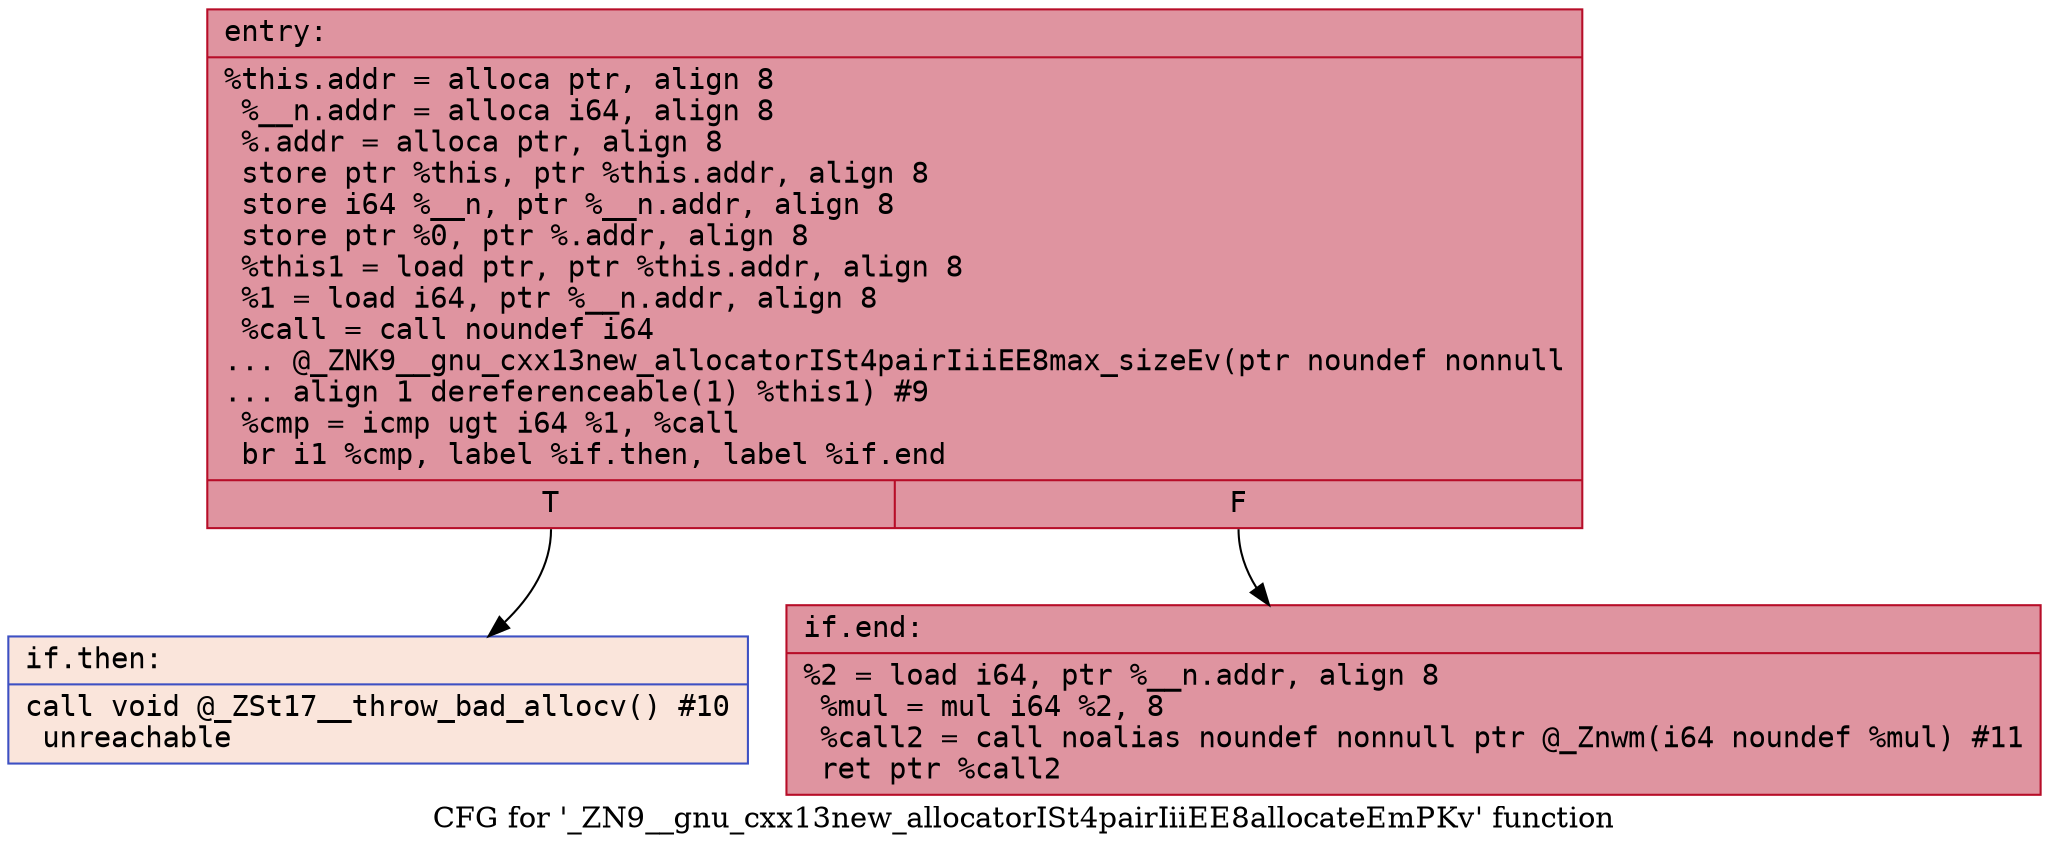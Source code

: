 digraph "CFG for '_ZN9__gnu_cxx13new_allocatorISt4pairIiiEE8allocateEmPKv' function" {
	label="CFG for '_ZN9__gnu_cxx13new_allocatorISt4pairIiiEE8allocateEmPKv' function";

	Node0x55c954f5a720 [shape=record,color="#b70d28ff", style=filled, fillcolor="#b70d2870" fontname="Courier",label="{entry:\l|  %this.addr = alloca ptr, align 8\l  %__n.addr = alloca i64, align 8\l  %.addr = alloca ptr, align 8\l  store ptr %this, ptr %this.addr, align 8\l  store i64 %__n, ptr %__n.addr, align 8\l  store ptr %0, ptr %.addr, align 8\l  %this1 = load ptr, ptr %this.addr, align 8\l  %1 = load i64, ptr %__n.addr, align 8\l  %call = call noundef i64\l... @_ZNK9__gnu_cxx13new_allocatorISt4pairIiiEE8max_sizeEv(ptr noundef nonnull\l... align 1 dereferenceable(1) %this1) #9\l  %cmp = icmp ugt i64 %1, %call\l  br i1 %cmp, label %if.then, label %if.end\l|{<s0>T|<s1>F}}"];
	Node0x55c954f5a720:s0 -> Node0x55c954f5ada0[tooltip="entry -> if.then\nProbability 0.00%" ];
	Node0x55c954f5a720:s1 -> Node0x55c954f5ae10[tooltip="entry -> if.end\nProbability 100.00%" ];
	Node0x55c954f5ada0 [shape=record,color="#3d50c3ff", style=filled, fillcolor="#f4c5ad70" fontname="Courier",label="{if.then:\l|  call void @_ZSt17__throw_bad_allocv() #10\l  unreachable\l}"];
	Node0x55c954f5ae10 [shape=record,color="#b70d28ff", style=filled, fillcolor="#b70d2870" fontname="Courier",label="{if.end:\l|  %2 = load i64, ptr %__n.addr, align 8\l  %mul = mul i64 %2, 8\l  %call2 = call noalias noundef nonnull ptr @_Znwm(i64 noundef %mul) #11\l  ret ptr %call2\l}"];
}
